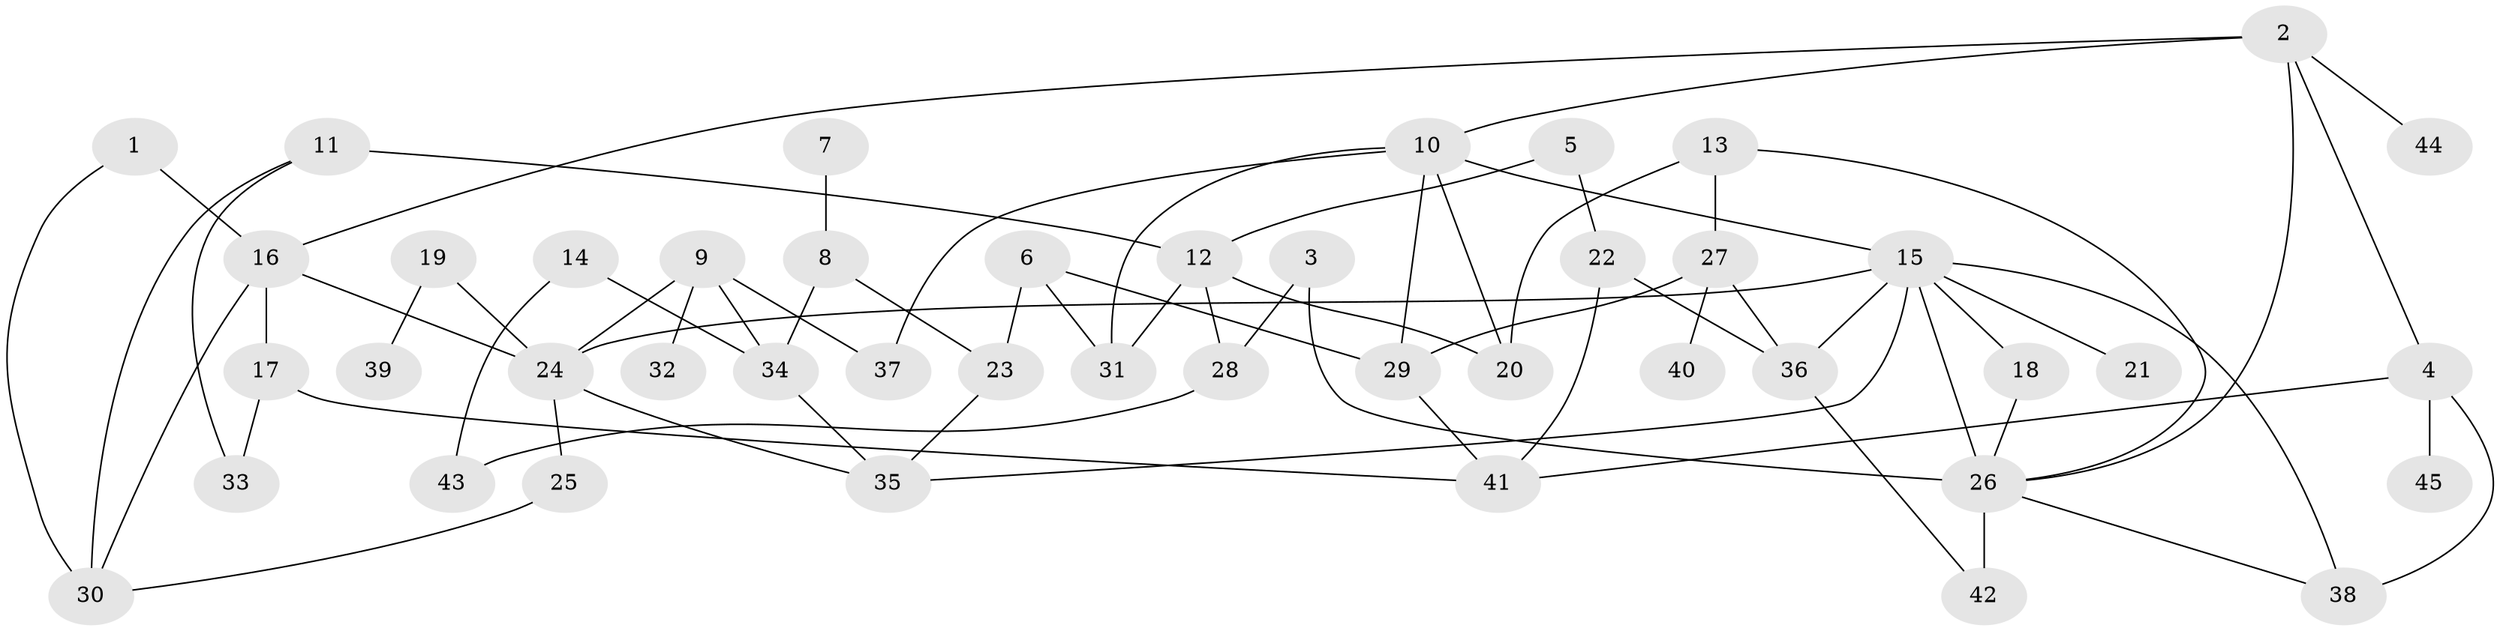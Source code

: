 // original degree distribution, {3: 0.1836734693877551, 7: 0.006802721088435374, 6: 0.013605442176870748, 2: 0.29931972789115646, 4: 0.10204081632653061, 5: 0.08163265306122448, 1: 0.3129251700680272}
// Generated by graph-tools (version 1.1) at 2025/36/03/04/25 23:36:02]
// undirected, 45 vertices, 70 edges
graph export_dot {
  node [color=gray90,style=filled];
  1;
  2;
  3;
  4;
  5;
  6;
  7;
  8;
  9;
  10;
  11;
  12;
  13;
  14;
  15;
  16;
  17;
  18;
  19;
  20;
  21;
  22;
  23;
  24;
  25;
  26;
  27;
  28;
  29;
  30;
  31;
  32;
  33;
  34;
  35;
  36;
  37;
  38;
  39;
  40;
  41;
  42;
  43;
  44;
  45;
  1 -- 16 [weight=1.0];
  1 -- 30 [weight=1.0];
  2 -- 4 [weight=1.0];
  2 -- 10 [weight=1.0];
  2 -- 16 [weight=1.0];
  2 -- 26 [weight=1.0];
  2 -- 44 [weight=1.0];
  3 -- 26 [weight=2.0];
  3 -- 28 [weight=1.0];
  4 -- 38 [weight=1.0];
  4 -- 41 [weight=1.0];
  4 -- 45 [weight=1.0];
  5 -- 12 [weight=1.0];
  5 -- 22 [weight=1.0];
  6 -- 23 [weight=1.0];
  6 -- 29 [weight=1.0];
  6 -- 31 [weight=1.0];
  7 -- 8 [weight=1.0];
  8 -- 23 [weight=1.0];
  8 -- 34 [weight=1.0];
  9 -- 24 [weight=1.0];
  9 -- 32 [weight=1.0];
  9 -- 34 [weight=1.0];
  9 -- 37 [weight=1.0];
  10 -- 15 [weight=1.0];
  10 -- 20 [weight=1.0];
  10 -- 29 [weight=1.0];
  10 -- 31 [weight=1.0];
  10 -- 37 [weight=1.0];
  11 -- 12 [weight=2.0];
  11 -- 30 [weight=1.0];
  11 -- 33 [weight=1.0];
  12 -- 20 [weight=1.0];
  12 -- 28 [weight=1.0];
  12 -- 31 [weight=1.0];
  13 -- 20 [weight=1.0];
  13 -- 26 [weight=1.0];
  13 -- 27 [weight=1.0];
  14 -- 34 [weight=1.0];
  14 -- 43 [weight=1.0];
  15 -- 18 [weight=1.0];
  15 -- 21 [weight=1.0];
  15 -- 24 [weight=1.0];
  15 -- 26 [weight=1.0];
  15 -- 35 [weight=1.0];
  15 -- 36 [weight=1.0];
  15 -- 38 [weight=1.0];
  16 -- 17 [weight=1.0];
  16 -- 24 [weight=1.0];
  16 -- 30 [weight=1.0];
  17 -- 33 [weight=1.0];
  17 -- 41 [weight=1.0];
  18 -- 26 [weight=1.0];
  19 -- 24 [weight=1.0];
  19 -- 39 [weight=1.0];
  22 -- 36 [weight=1.0];
  22 -- 41 [weight=1.0];
  23 -- 35 [weight=1.0];
  24 -- 25 [weight=1.0];
  24 -- 35 [weight=1.0];
  25 -- 30 [weight=1.0];
  26 -- 38 [weight=1.0];
  26 -- 42 [weight=3.0];
  27 -- 29 [weight=1.0];
  27 -- 36 [weight=1.0];
  27 -- 40 [weight=1.0];
  28 -- 43 [weight=1.0];
  29 -- 41 [weight=1.0];
  34 -- 35 [weight=1.0];
  36 -- 42 [weight=1.0];
}
